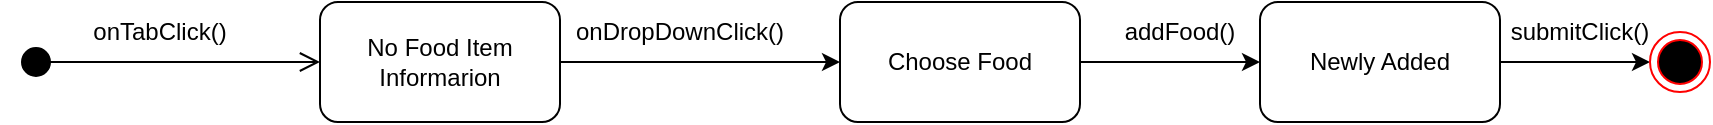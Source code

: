 <mxfile version="16.0.0" type="device"><diagram id="k7pnu1gt9cMkeecX9K7F" name="Page-1"><mxGraphModel dx="826" dy="1008" grid="1" gridSize="10" guides="1" tooltips="1" connect="1" arrows="1" fold="1" page="1" pageScale="1" pageWidth="850" pageHeight="1100" math="0" shadow="0"><root><mxCell id="0"/><mxCell id="1" parent="0"/><mxCell id="HKMv9AIlQRzUU2GLu_Qs-2" value="" style="html=1;verticalAlign=bottom;startArrow=circle;startFill=1;endArrow=open;startSize=6;endSize=8;rounded=0;entryX=0;entryY=0.5;entryDx=0;entryDy=0;" edge="1" parent="1" target="HKMv9AIlQRzUU2GLu_Qs-3"><mxGeometry x="1" y="121" width="80" relative="1" as="geometry"><mxPoint x="10" y="590" as="sourcePoint"/><mxPoint x="150" y="590" as="targetPoint"/><mxPoint x="50" y="11" as="offset"/></mxGeometry></mxCell><mxCell id="HKMv9AIlQRzUU2GLu_Qs-6" style="edgeStyle=orthogonalEdgeStyle;rounded=0;orthogonalLoop=1;jettySize=auto;html=1;" edge="1" parent="1" source="HKMv9AIlQRzUU2GLu_Qs-3"><mxGeometry relative="1" as="geometry"><mxPoint x="420" y="590" as="targetPoint"/></mxGeometry></mxCell><mxCell id="HKMv9AIlQRzUU2GLu_Qs-3" value="No Food Item Informarion" style="rounded=1;whiteSpace=wrap;html=1;" vertex="1" parent="1"><mxGeometry x="160" y="560" width="120" height="60" as="geometry"/></mxCell><mxCell id="HKMv9AIlQRzUU2GLu_Qs-5" value="onTabClick()" style="text;html=1;strokeColor=none;fillColor=none;align=center;verticalAlign=middle;whiteSpace=wrap;rounded=0;" vertex="1" parent="1"><mxGeometry x="50" y="560" width="60" height="30" as="geometry"/></mxCell><mxCell id="HKMv9AIlQRzUU2GLu_Qs-7" value="onDropDownClick()" style="text;html=1;strokeColor=none;fillColor=none;align=center;verticalAlign=middle;whiteSpace=wrap;rounded=0;" vertex="1" parent="1"><mxGeometry x="310" y="560" width="60" height="30" as="geometry"/></mxCell><mxCell id="HKMv9AIlQRzUU2GLu_Qs-9" style="edgeStyle=orthogonalEdgeStyle;rounded=0;orthogonalLoop=1;jettySize=auto;html=1;" edge="1" parent="1" source="HKMv9AIlQRzUU2GLu_Qs-8"><mxGeometry relative="1" as="geometry"><mxPoint x="630" y="590" as="targetPoint"/></mxGeometry></mxCell><mxCell id="HKMv9AIlQRzUU2GLu_Qs-8" value="Choose Food" style="rounded=1;whiteSpace=wrap;html=1;" vertex="1" parent="1"><mxGeometry x="420" y="560" width="120" height="60" as="geometry"/></mxCell><mxCell id="HKMv9AIlQRzUU2GLu_Qs-10" value="addFood()" style="text;html=1;strokeColor=none;fillColor=none;align=center;verticalAlign=middle;whiteSpace=wrap;rounded=0;" vertex="1" parent="1"><mxGeometry x="560" y="560" width="60" height="30" as="geometry"/></mxCell><mxCell id="HKMv9AIlQRzUU2GLu_Qs-12" style="edgeStyle=orthogonalEdgeStyle;rounded=0;orthogonalLoop=1;jettySize=auto;html=1;" edge="1" parent="1" source="HKMv9AIlQRzUU2GLu_Qs-11" target="HKMv9AIlQRzUU2GLu_Qs-15"><mxGeometry relative="1" as="geometry"><mxPoint x="840" y="590" as="targetPoint"/></mxGeometry></mxCell><mxCell id="HKMv9AIlQRzUU2GLu_Qs-11" value="Newly Added" style="rounded=1;whiteSpace=wrap;html=1;" vertex="1" parent="1"><mxGeometry x="630" y="560" width="120" height="60" as="geometry"/></mxCell><mxCell id="HKMv9AIlQRzUU2GLu_Qs-13" value="submitClick()" style="text;html=1;strokeColor=none;fillColor=none;align=center;verticalAlign=middle;whiteSpace=wrap;rounded=0;" vertex="1" parent="1"><mxGeometry x="760" y="560" width="60" height="30" as="geometry"/></mxCell><mxCell id="HKMv9AIlQRzUU2GLu_Qs-15" value="" style="ellipse;html=1;shape=endState;fillColor=#000000;strokeColor=#ff0000;" vertex="1" parent="1"><mxGeometry x="825" y="575" width="30" height="30" as="geometry"/></mxCell></root></mxGraphModel></diagram></mxfile>